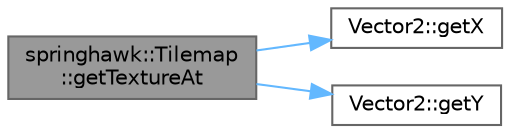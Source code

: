 digraph "springhawk::Tilemap::getTextureAt"
{
 // LATEX_PDF_SIZE
  bgcolor="transparent";
  edge [fontname=Helvetica,fontsize=10,labelfontname=Helvetica,labelfontsize=10];
  node [fontname=Helvetica,fontsize=10,shape=box,height=0.2,width=0.4];
  rankdir="LR";
  Node1 [id="Node000001",label="springhawk::Tilemap\l::getTextureAt",height=0.2,width=0.4,color="gray40", fillcolor="grey60", style="filled", fontcolor="black",tooltip=" "];
  Node1 -> Node2 [id="edge1_Node000001_Node000002",color="steelblue1",style="solid",tooltip=" "];
  Node2 [id="Node000002",label="Vector2::getX",height=0.2,width=0.4,color="grey40", fillcolor="white", style="filled",URL="$class_vector2.html#a546fe5669a930a7aba105764711eb045",tooltip=" "];
  Node1 -> Node3 [id="edge2_Node000001_Node000003",color="steelblue1",style="solid",tooltip=" "];
  Node3 [id="Node000003",label="Vector2::getY",height=0.2,width=0.4,color="grey40", fillcolor="white", style="filled",URL="$class_vector2.html#ad5557e427cdee62e5700b3a7deaa1d8f",tooltip=" "];
}
